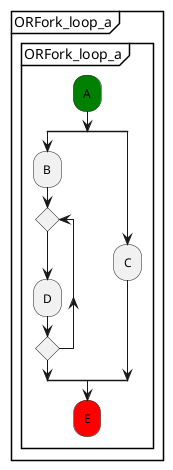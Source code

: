 @startuml
partition "ORFork_loop_a" {
    group "ORFork_loop_a"
        #green:A;
        split
            :B;
            repeat
                :D;
            repeat while
        split again
            :C;
        end split
        #red:E;
    end group
}
@enduml